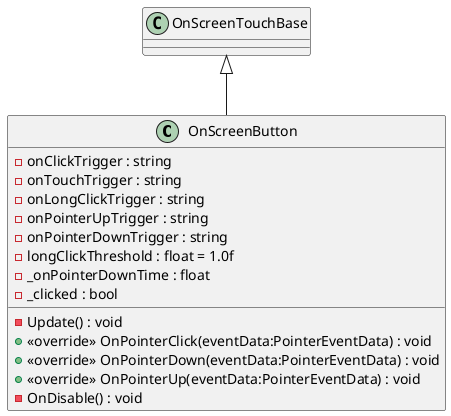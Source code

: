 @startuml
class OnScreenButton {
    - onClickTrigger : string
    - onTouchTrigger : string
    - onLongClickTrigger : string
    - onPointerUpTrigger : string
    - onPointerDownTrigger : string
    - longClickThreshold : float = 1.0f
    - _onPointerDownTime : float
    - _clicked : bool
    - Update() : void
    + <<override>> OnPointerClick(eventData:PointerEventData) : void
    + <<override>> OnPointerDown(eventData:PointerEventData) : void
    + <<override>> OnPointerUp(eventData:PointerEventData) : void
    - OnDisable() : void
}
OnScreenTouchBase <|-- OnScreenButton
@enduml
